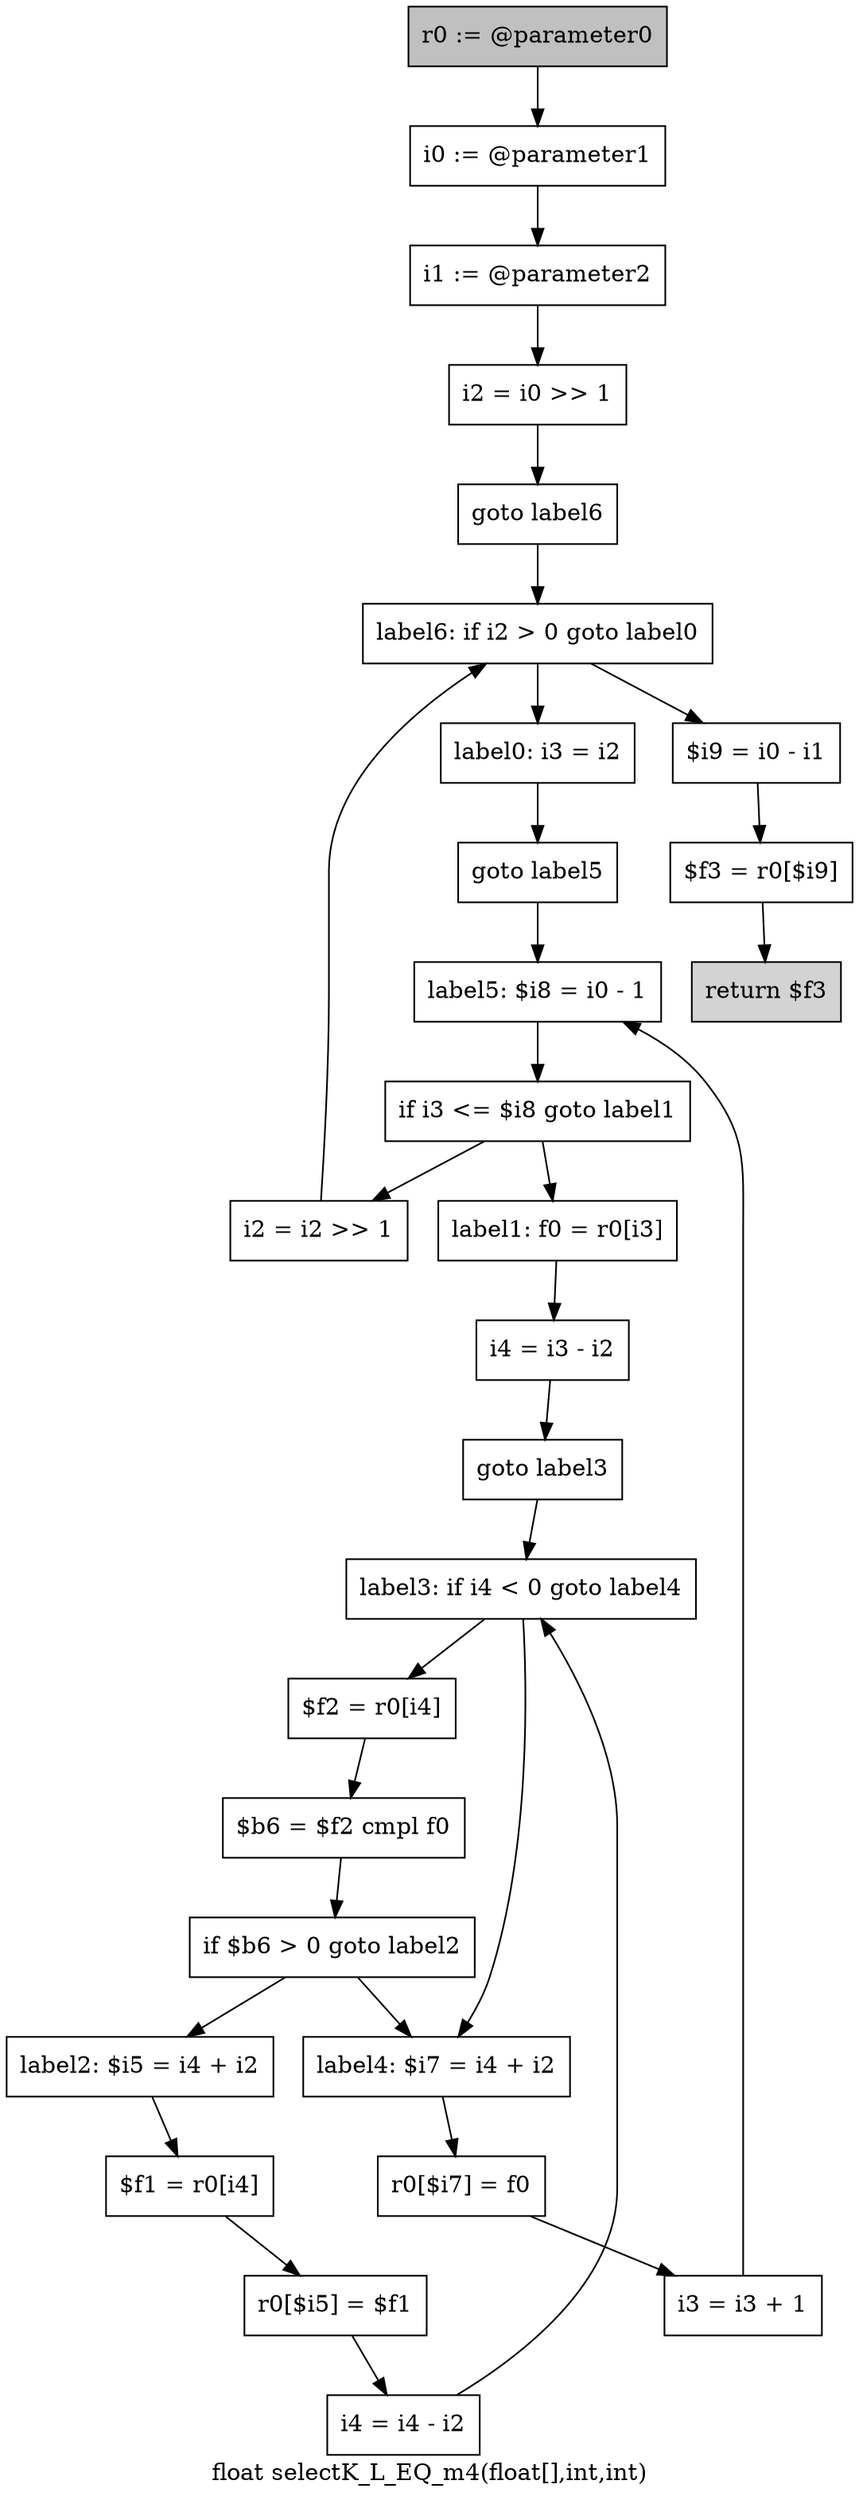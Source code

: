 digraph "float selectK_L_EQ_m4(float[],int,int)" {
    label="float selectK_L_EQ_m4(float[],int,int)";
    node [shape=box];
    "0" [style=filled,fillcolor=gray,label="r0 := @parameter0",];
    "1" [label="i0 := @parameter1",];
    "0"->"1";
    "2" [label="i1 := @parameter2",];
    "1"->"2";
    "3" [label="i2 = i0 >> 1",];
    "2"->"3";
    "4" [label="goto label6",];
    "3"->"4";
    "24" [label="label6: if i2 > 0 goto label0",];
    "4"->"24";
    "5" [label="label0: i3 = i2",];
    "6" [label="goto label5",];
    "5"->"6";
    "21" [label="label5: $i8 = i0 - 1",];
    "6"->"21";
    "7" [label="label1: f0 = r0[i3]",];
    "8" [label="i4 = i3 - i2",];
    "7"->"8";
    "9" [label="goto label3",];
    "8"->"9";
    "14" [label="label3: if i4 < 0 goto label4",];
    "9"->"14";
    "10" [label="label2: $i5 = i4 + i2",];
    "11" [label="$f1 = r0[i4]",];
    "10"->"11";
    "12" [label="r0[$i5] = $f1",];
    "11"->"12";
    "13" [label="i4 = i4 - i2",];
    "12"->"13";
    "13"->"14";
    "15" [label="$f2 = r0[i4]",];
    "14"->"15";
    "18" [label="label4: $i7 = i4 + i2",];
    "14"->"18";
    "16" [label="$b6 = $f2 cmpl f0",];
    "15"->"16";
    "17" [label="if $b6 > 0 goto label2",];
    "16"->"17";
    "17"->"10";
    "17"->"18";
    "19" [label="r0[$i7] = f0",];
    "18"->"19";
    "20" [label="i3 = i3 + 1",];
    "19"->"20";
    "20"->"21";
    "22" [label="if i3 <= $i8 goto label1",];
    "21"->"22";
    "22"->"7";
    "23" [label="i2 = i2 >> 1",];
    "22"->"23";
    "23"->"24";
    "24"->"5";
    "25" [label="$i9 = i0 - i1",];
    "24"->"25";
    "26" [label="$f3 = r0[$i9]",];
    "25"->"26";
    "27" [style=filled,fillcolor=lightgray,label="return $f3",];
    "26"->"27";
}
